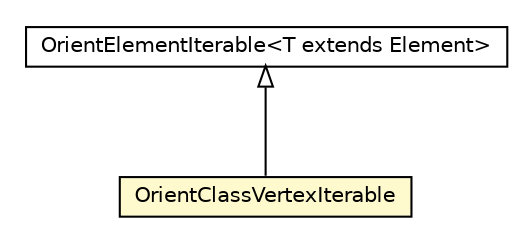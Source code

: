 #!/usr/local/bin/dot
#
# Class diagram 
# Generated by UMLGraph version R5_6-24-gf6e263 (http://www.umlgraph.org/)
#

digraph G {
	edge [fontname="Helvetica",fontsize=10,labelfontname="Helvetica",labelfontsize=10];
	node [fontname="Helvetica",fontsize=10,shape=plaintext];
	nodesep=0.25;
	ranksep=0.5;
	// com.tinkerpop.blueprints.impls.orient.OrientElementIterable<T extends com.tinkerpop.blueprints.Element>
	c4419682 [label=<<table title="com.tinkerpop.blueprints.impls.orient.OrientElementIterable" border="0" cellborder="1" cellspacing="0" cellpadding="2" port="p" href="./OrientElementIterable.html">
		<tr><td><table border="0" cellspacing="0" cellpadding="1">
<tr><td align="center" balign="center"> OrientElementIterable&lt;T extends Element&gt; </td></tr>
		</table></td></tr>
		</table>>, URL="./OrientElementIterable.html", fontname="Helvetica", fontcolor="black", fontsize=10.0];
	// com.tinkerpop.blueprints.impls.orient.OrientClassVertexIterable
	c4419698 [label=<<table title="com.tinkerpop.blueprints.impls.orient.OrientClassVertexIterable" border="0" cellborder="1" cellspacing="0" cellpadding="2" port="p" bgcolor="lemonChiffon" href="./OrientClassVertexIterable.html">
		<tr><td><table border="0" cellspacing="0" cellpadding="1">
<tr><td align="center" balign="center"> OrientClassVertexIterable </td></tr>
		</table></td></tr>
		</table>>, URL="./OrientClassVertexIterable.html", fontname="Helvetica", fontcolor="black", fontsize=10.0];
	//com.tinkerpop.blueprints.impls.orient.OrientClassVertexIterable extends com.tinkerpop.blueprints.impls.orient.OrientElementIterable<com.tinkerpop.blueprints.Vertex>
	c4419682:p -> c4419698:p [dir=back,arrowtail=empty];
}

